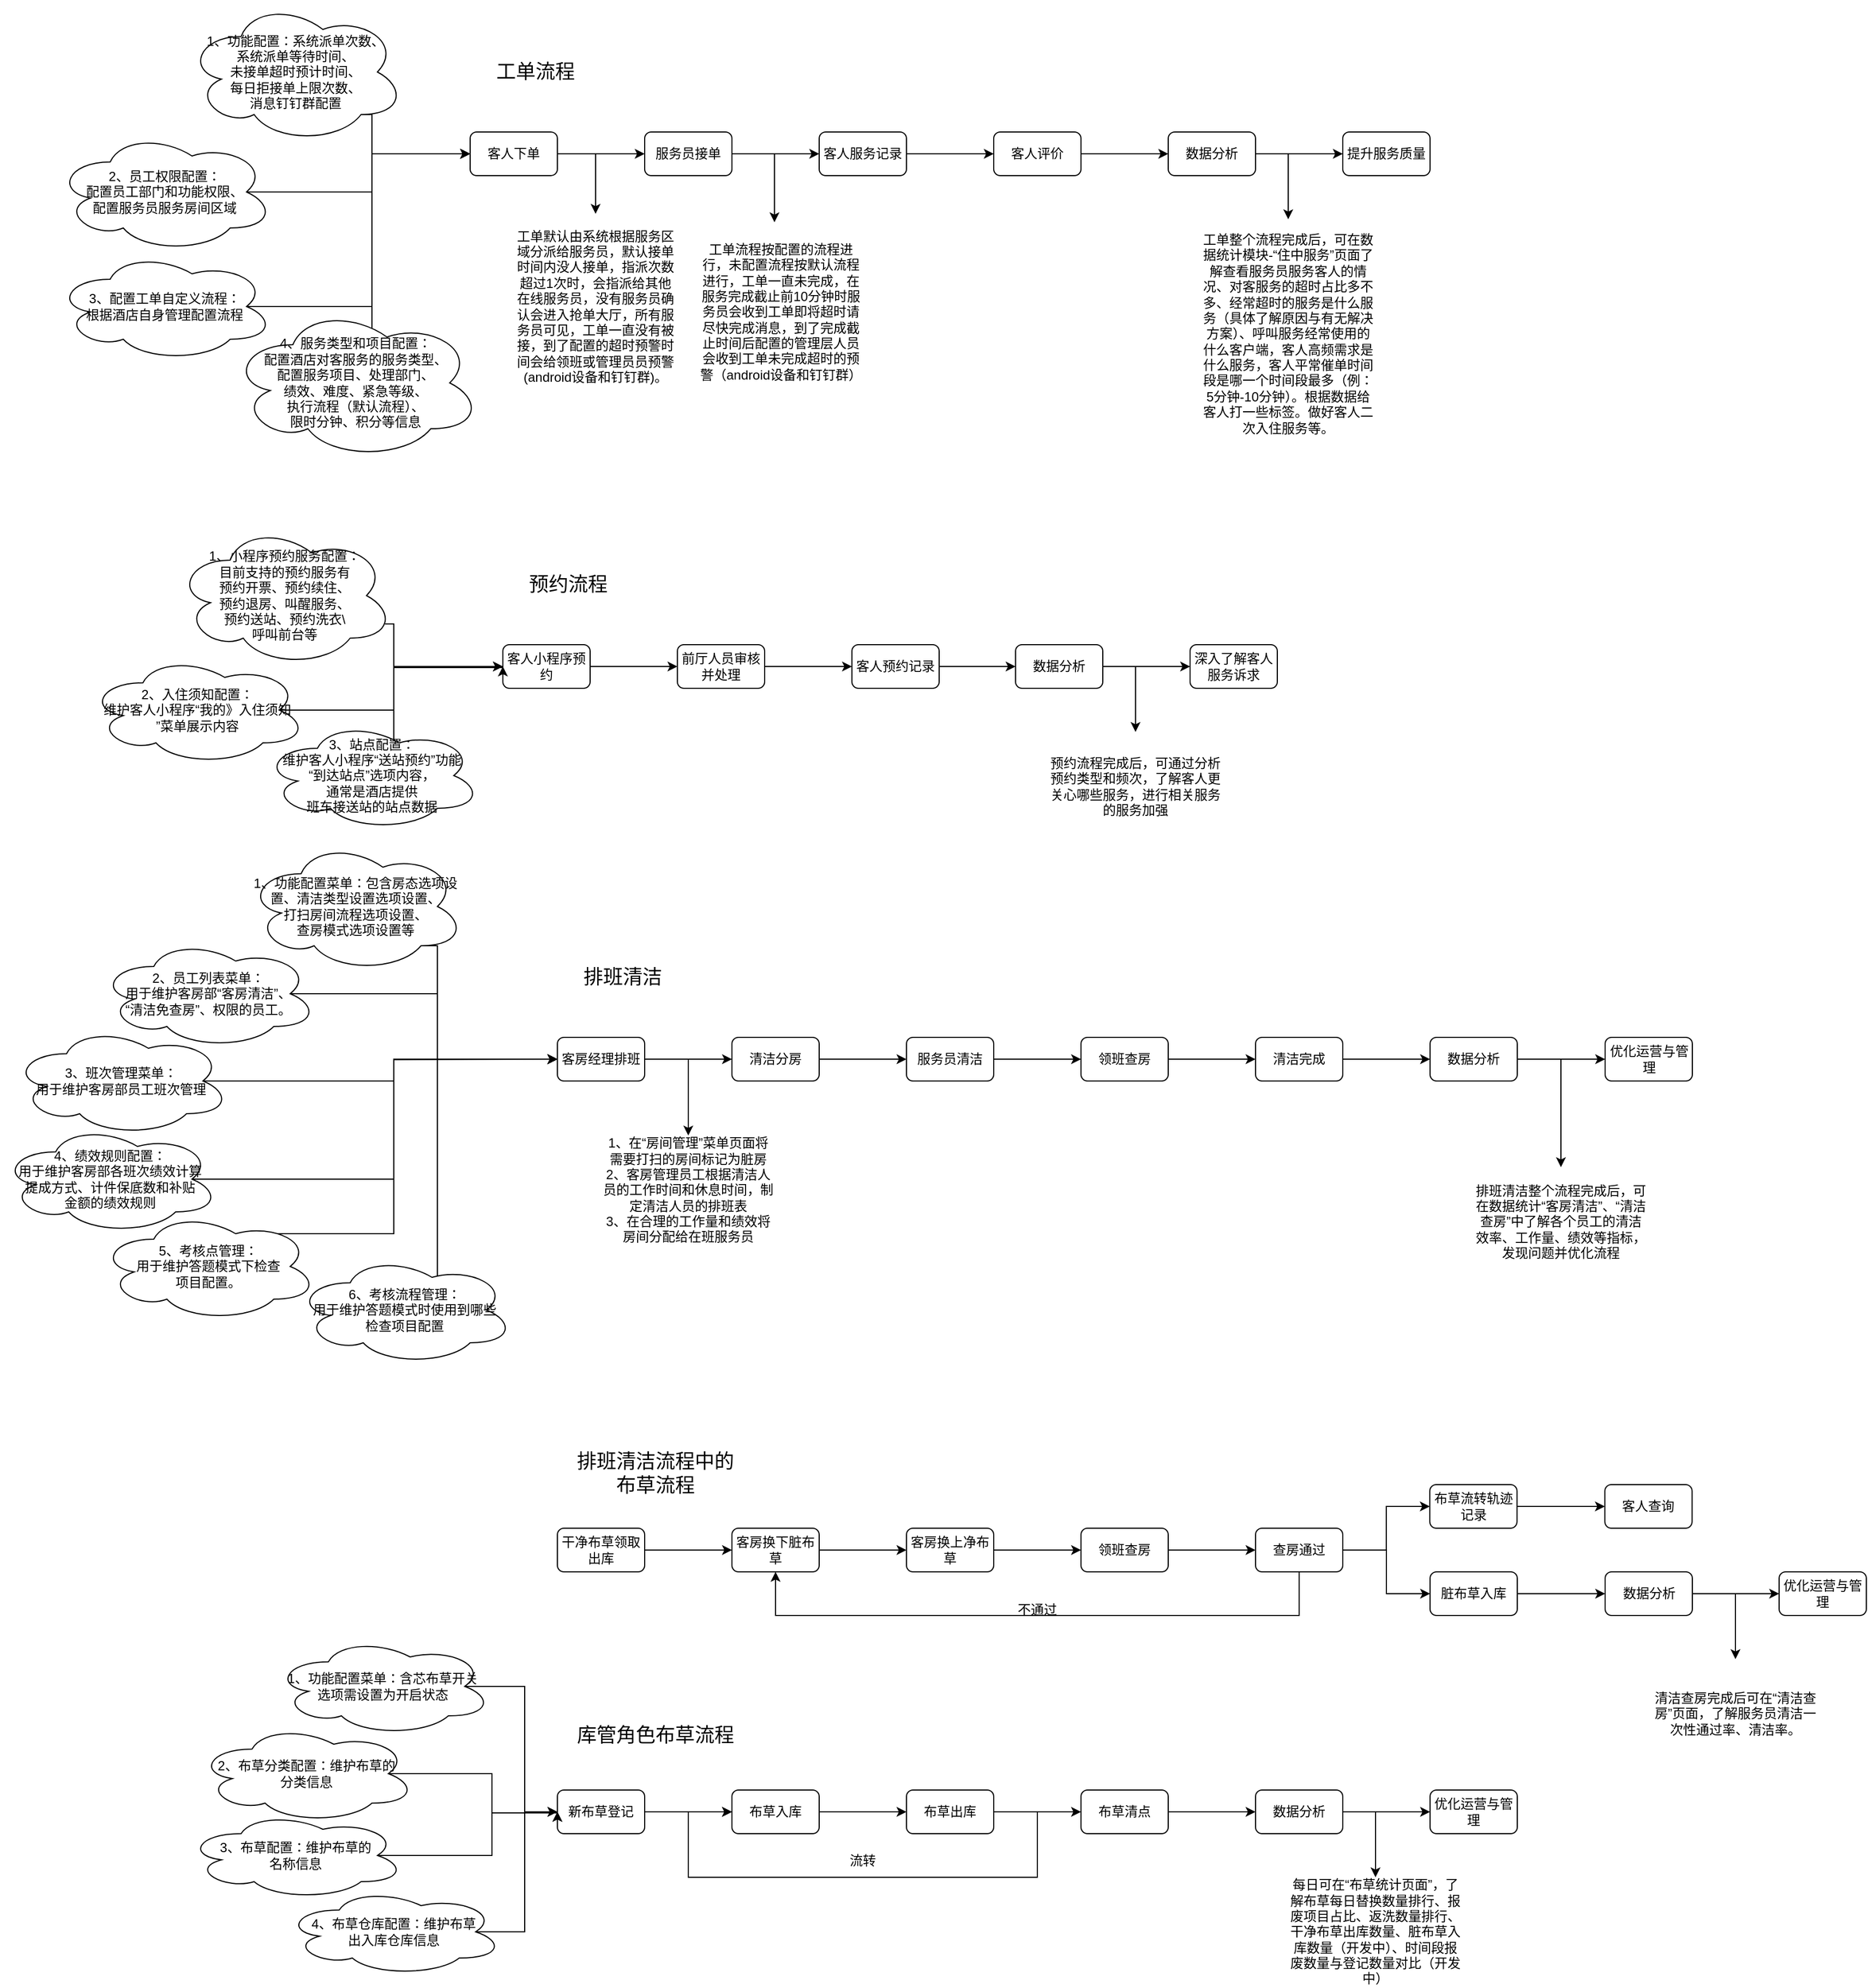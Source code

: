 <mxfile version="23.0.0" type="github">
  <diagram name="第 1 页" id="POW11fnQm5mWFkC5Kxqr">
    <mxGraphModel dx="1861" dy="420" grid="1" gridSize="10" guides="1" tooltips="1" connect="1" arrows="1" fold="1" page="1" pageScale="1" pageWidth="827" pageHeight="1169" math="0" shadow="0">
      <root>
        <mxCell id="0" />
        <mxCell id="1" parent="0" />
        <mxCell id="E60OoVWMno9rJtvesI1o-8" style="edgeStyle=orthogonalEdgeStyle;rounded=0;orthogonalLoop=1;jettySize=auto;html=1;exitX=1;exitY=0.5;exitDx=0;exitDy=0;" parent="1" source="E60OoVWMno9rJtvesI1o-1" target="E60OoVWMno9rJtvesI1o-3" edge="1">
          <mxGeometry relative="1" as="geometry" />
        </mxCell>
        <mxCell id="E60OoVWMno9rJtvesI1o-25" style="edgeStyle=orthogonalEdgeStyle;rounded=0;orthogonalLoop=1;jettySize=auto;html=1;exitX=1;exitY=0.5;exitDx=0;exitDy=0;entryX=0.5;entryY=0;entryDx=0;entryDy=0;" parent="1" source="E60OoVWMno9rJtvesI1o-1" target="E60OoVWMno9rJtvesI1o-24" edge="1">
          <mxGeometry relative="1" as="geometry" />
        </mxCell>
        <mxCell id="E60OoVWMno9rJtvesI1o-1" value="客人下单" style="rounded=1;whiteSpace=wrap;html=1;" parent="1" vertex="1">
          <mxGeometry x="120" y="120" width="80" height="40" as="geometry" />
        </mxCell>
        <mxCell id="E60OoVWMno9rJtvesI1o-2" value="&lt;font style=&quot;font-size: 18px;&quot;&gt;工单流程&lt;/font&gt;" style="text;html=1;strokeColor=none;fillColor=none;align=center;verticalAlign=middle;whiteSpace=wrap;rounded=0;" parent="1" vertex="1">
          <mxGeometry x="130" y="50" width="100" height="30" as="geometry" />
        </mxCell>
        <mxCell id="E60OoVWMno9rJtvesI1o-9" style="edgeStyle=orthogonalEdgeStyle;rounded=0;orthogonalLoop=1;jettySize=auto;html=1;exitX=1;exitY=0.5;exitDx=0;exitDy=0;entryX=0;entryY=0.5;entryDx=0;entryDy=0;" parent="1" source="E60OoVWMno9rJtvesI1o-3" target="E60OoVWMno9rJtvesI1o-4" edge="1">
          <mxGeometry relative="1" as="geometry" />
        </mxCell>
        <mxCell id="E60OoVWMno9rJtvesI1o-3" value="服务员接单" style="rounded=1;whiteSpace=wrap;html=1;" parent="1" vertex="1">
          <mxGeometry x="280" y="120" width="80" height="40" as="geometry" />
        </mxCell>
        <mxCell id="E60OoVWMno9rJtvesI1o-10" style="edgeStyle=orthogonalEdgeStyle;rounded=0;orthogonalLoop=1;jettySize=auto;html=1;exitX=1;exitY=0.5;exitDx=0;exitDy=0;" parent="1" source="E60OoVWMno9rJtvesI1o-4" target="E60OoVWMno9rJtvesI1o-5" edge="1">
          <mxGeometry relative="1" as="geometry" />
        </mxCell>
        <mxCell id="E60OoVWMno9rJtvesI1o-4" value="客人服务记录" style="rounded=1;whiteSpace=wrap;html=1;" parent="1" vertex="1">
          <mxGeometry x="440" y="120" width="80" height="40" as="geometry" />
        </mxCell>
        <mxCell id="E60OoVWMno9rJtvesI1o-11" style="edgeStyle=orthogonalEdgeStyle;rounded=0;orthogonalLoop=1;jettySize=auto;html=1;exitX=1;exitY=0.5;exitDx=0;exitDy=0;entryX=0;entryY=0.5;entryDx=0;entryDy=0;" parent="1" source="E60OoVWMno9rJtvesI1o-5" target="E60OoVWMno9rJtvesI1o-6" edge="1">
          <mxGeometry relative="1" as="geometry" />
        </mxCell>
        <mxCell id="E60OoVWMno9rJtvesI1o-5" value="客人评价" style="rounded=1;whiteSpace=wrap;html=1;" parent="1" vertex="1">
          <mxGeometry x="600" y="120" width="80" height="40" as="geometry" />
        </mxCell>
        <mxCell id="E60OoVWMno9rJtvesI1o-12" style="edgeStyle=orthogonalEdgeStyle;rounded=0;orthogonalLoop=1;jettySize=auto;html=1;exitX=1;exitY=0.5;exitDx=0;exitDy=0;entryX=0;entryY=0.5;entryDx=0;entryDy=0;" parent="1" source="E60OoVWMno9rJtvesI1o-6" target="E60OoVWMno9rJtvesI1o-7" edge="1">
          <mxGeometry relative="1" as="geometry" />
        </mxCell>
        <mxCell id="E60OoVWMno9rJtvesI1o-30" style="edgeStyle=orthogonalEdgeStyle;rounded=0;orthogonalLoop=1;jettySize=auto;html=1;exitX=1;exitY=0.5;exitDx=0;exitDy=0;entryX=0.5;entryY=0;entryDx=0;entryDy=0;" parent="1" source="E60OoVWMno9rJtvesI1o-6" target="E60OoVWMno9rJtvesI1o-29" edge="1">
          <mxGeometry relative="1" as="geometry" />
        </mxCell>
        <mxCell id="E60OoVWMno9rJtvesI1o-6" value="数据分析" style="rounded=1;whiteSpace=wrap;html=1;" parent="1" vertex="1">
          <mxGeometry x="760" y="120" width="80" height="40" as="geometry" />
        </mxCell>
        <mxCell id="E60OoVWMno9rJtvesI1o-7" value="提升服务质量" style="rounded=1;whiteSpace=wrap;html=1;" parent="1" vertex="1">
          <mxGeometry x="920" y="120" width="80" height="40" as="geometry" />
        </mxCell>
        <mxCell id="lri-H3QaKZD6PKDHnV52-1" style="edgeStyle=orthogonalEdgeStyle;rounded=0;orthogonalLoop=1;jettySize=auto;html=1;exitX=0.8;exitY=0.8;exitDx=0;exitDy=0;exitPerimeter=0;" parent="1" source="E60OoVWMno9rJtvesI1o-14" target="E60OoVWMno9rJtvesI1o-1" edge="1">
          <mxGeometry relative="1" as="geometry">
            <Array as="points">
              <mxPoint x="30" y="104" />
              <mxPoint x="30" y="140" />
            </Array>
          </mxGeometry>
        </mxCell>
        <mxCell id="E60OoVWMno9rJtvesI1o-14" value="1、功能配置：系统派单次数、&lt;br&gt;系统派单等待时间、&lt;br&gt;未接单超时预计时间、&lt;br&gt;每日拒接单上限次数、&lt;br&gt;消息钉钉群配置" style="ellipse;shape=cloud;whiteSpace=wrap;html=1;" parent="1" vertex="1">
          <mxGeometry x="-140" width="200" height="130" as="geometry" />
        </mxCell>
        <mxCell id="E60OoVWMno9rJtvesI1o-18" style="edgeStyle=orthogonalEdgeStyle;rounded=0;orthogonalLoop=1;jettySize=auto;html=1;exitX=0.875;exitY=0.5;exitDx=0;exitDy=0;exitPerimeter=0;entryX=0;entryY=0.5;entryDx=0;entryDy=0;" parent="1" source="E60OoVWMno9rJtvesI1o-17" target="E60OoVWMno9rJtvesI1o-1" edge="1">
          <mxGeometry relative="1" as="geometry" />
        </mxCell>
        <mxCell id="E60OoVWMno9rJtvesI1o-17" value="2、员工权限配置：&lt;br&gt;配置员工部门和功能权限、&lt;br&gt;配置服务员服务房间区域&lt;br&gt;" style="ellipse;shape=cloud;whiteSpace=wrap;html=1;" parent="1" vertex="1">
          <mxGeometry x="-260" y="120" width="200" height="110" as="geometry" />
        </mxCell>
        <mxCell id="E60OoVWMno9rJtvesI1o-23" style="edgeStyle=orthogonalEdgeStyle;rounded=0;orthogonalLoop=1;jettySize=auto;html=1;exitX=0.625;exitY=0.2;exitDx=0;exitDy=0;exitPerimeter=0;entryX=0;entryY=0.5;entryDx=0;entryDy=0;" parent="1" source="E60OoVWMno9rJtvesI1o-19" target="E60OoVWMno9rJtvesI1o-1" edge="1">
          <mxGeometry relative="1" as="geometry">
            <Array as="points">
              <mxPoint x="30" y="308" />
              <mxPoint x="30" y="140" />
            </Array>
          </mxGeometry>
        </mxCell>
        <mxCell id="E60OoVWMno9rJtvesI1o-19" value="4、服务类型和项目配置：&lt;br&gt;配置酒店对客服务的服务类型、&lt;br&gt;配置服务项目、处理部门、&lt;br&gt;绩效、难度、紧急等级、&lt;br&gt;执行流程（默认流程）、&lt;br&gt;限时分钟、积分等信息" style="ellipse;shape=cloud;whiteSpace=wrap;html=1;" parent="1" vertex="1">
          <mxGeometry x="-100" y="280" width="230" height="140" as="geometry" />
        </mxCell>
        <mxCell id="E60OoVWMno9rJtvesI1o-22" style="edgeStyle=orthogonalEdgeStyle;rounded=0;orthogonalLoop=1;jettySize=auto;html=1;exitX=0.875;exitY=0.5;exitDx=0;exitDy=0;exitPerimeter=0;entryX=0;entryY=0.5;entryDx=0;entryDy=0;" parent="1" source="E60OoVWMno9rJtvesI1o-21" target="E60OoVWMno9rJtvesI1o-1" edge="1">
          <mxGeometry relative="1" as="geometry" />
        </mxCell>
        <mxCell id="E60OoVWMno9rJtvesI1o-21" value="3、配置工单自定义流程：&lt;br&gt;根据酒店自身管理配置流程" style="ellipse;shape=cloud;whiteSpace=wrap;html=1;" parent="1" vertex="1">
          <mxGeometry x="-260" y="230" width="200" height="100" as="geometry" />
        </mxCell>
        <mxCell id="E60OoVWMno9rJtvesI1o-24" value="工单默认由系统根据服务区域分派给服务员，默认接单时间内没人接单，指派次数超过1次时，会指派给其他在线服务员，没有服务员确认会进入抢单大厅，所有服务员可见，工单一直没有被接，到了配置的超时预警时间会给领班或管理员员预警(android设备和钉钉群)。&lt;br&gt;" style="text;html=1;strokeColor=none;fillColor=none;align=center;verticalAlign=middle;whiteSpace=wrap;rounded=0;" parent="1" vertex="1">
          <mxGeometry x="160" y="195" width="150" height="170" as="geometry" />
        </mxCell>
        <mxCell id="E60OoVWMno9rJtvesI1o-26" value="工单流程按配置的流程进行，未配置流程按默认流程进行，工单一直未完成，在服务完成截止前10分钟时服务员会收到工单即将超时请尽快完成消息，到了完成截止时间后配置的管理层人员会收到工单未完成超时的预警（android设备和钉钉群）" style="text;html=1;strokeColor=none;fillColor=none;align=center;verticalAlign=middle;whiteSpace=wrap;rounded=0;" parent="1" vertex="1">
          <mxGeometry x="330" y="200" width="150" height="170" as="geometry" />
        </mxCell>
        <mxCell id="E60OoVWMno9rJtvesI1o-28" style="edgeStyle=orthogonalEdgeStyle;rounded=0;orthogonalLoop=1;jettySize=auto;html=1;exitX=1;exitY=0.5;exitDx=0;exitDy=0;entryX=0.46;entryY=0.016;entryDx=0;entryDy=0;entryPerimeter=0;" parent="1" source="E60OoVWMno9rJtvesI1o-3" target="E60OoVWMno9rJtvesI1o-26" edge="1">
          <mxGeometry relative="1" as="geometry" />
        </mxCell>
        <mxCell id="E60OoVWMno9rJtvesI1o-29" value="工单整个流程完成后，可在数据统计模块-“住中服务”页面了解查看服务员服务客人的情况、对客服务的超时占比多不多、经常超时的服务是什么服务（具体了解原因与有无解决方案）、呼叫服务经常使用的什么客户端，客人高频需求是什么服务，客人平常催单时间段是哪一个时间段最多（例：5分钟-10分钟）。根据数据给客人打一些标签。做好客人二次入住服务等。" style="text;html=1;strokeColor=none;fillColor=none;align=center;verticalAlign=middle;whiteSpace=wrap;rounded=0;" parent="1" vertex="1">
          <mxGeometry x="790" y="200" width="160" height="210" as="geometry" />
        </mxCell>
        <mxCell id="E60OoVWMno9rJtvesI1o-31" style="edgeStyle=orthogonalEdgeStyle;rounded=0;orthogonalLoop=1;jettySize=auto;html=1;exitX=1;exitY=0.5;exitDx=0;exitDy=0;" parent="1" source="E60OoVWMno9rJtvesI1o-32" target="E60OoVWMno9rJtvesI1o-35" edge="1">
          <mxGeometry relative="1" as="geometry" />
        </mxCell>
        <mxCell id="E60OoVWMno9rJtvesI1o-32" value="客人小程序预约" style="rounded=1;whiteSpace=wrap;html=1;" parent="1" vertex="1">
          <mxGeometry x="150" y="590" width="80" height="40" as="geometry" />
        </mxCell>
        <mxCell id="E60OoVWMno9rJtvesI1o-33" value="&lt;font style=&quot;font-size: 18px;&quot;&gt;预约流程&lt;/font&gt;" style="text;html=1;strokeColor=none;fillColor=none;align=center;verticalAlign=middle;whiteSpace=wrap;rounded=0;" parent="1" vertex="1">
          <mxGeometry x="160" y="520" width="100" height="30" as="geometry" />
        </mxCell>
        <mxCell id="E60OoVWMno9rJtvesI1o-34" style="edgeStyle=orthogonalEdgeStyle;rounded=0;orthogonalLoop=1;jettySize=auto;html=1;exitX=1;exitY=0.5;exitDx=0;exitDy=0;entryX=0;entryY=0.5;entryDx=0;entryDy=0;" parent="1" source="E60OoVWMno9rJtvesI1o-35" target="E60OoVWMno9rJtvesI1o-37" edge="1">
          <mxGeometry relative="1" as="geometry" />
        </mxCell>
        <mxCell id="E60OoVWMno9rJtvesI1o-35" value="前厅人员审核并处理" style="rounded=1;whiteSpace=wrap;html=1;" parent="1" vertex="1">
          <mxGeometry x="310" y="590" width="80" height="40" as="geometry" />
        </mxCell>
        <mxCell id="UiyY9DVSGaTfQ-GsNiVw-6" style="edgeStyle=orthogonalEdgeStyle;rounded=0;orthogonalLoop=1;jettySize=auto;html=1;exitX=1;exitY=0.5;exitDx=0;exitDy=0;" parent="1" source="E60OoVWMno9rJtvesI1o-37" target="UiyY9DVSGaTfQ-GsNiVw-3" edge="1">
          <mxGeometry relative="1" as="geometry" />
        </mxCell>
        <mxCell id="E60OoVWMno9rJtvesI1o-37" value="客人预约记录" style="rounded=1;whiteSpace=wrap;html=1;" parent="1" vertex="1">
          <mxGeometry x="470" y="590" width="80" height="40" as="geometry" />
        </mxCell>
        <mxCell id="E60OoVWMno9rJtvesI1o-44" style="edgeStyle=orthogonalEdgeStyle;rounded=0;orthogonalLoop=1;jettySize=auto;html=1;exitX=0.96;exitY=0.7;exitDx=0;exitDy=0;exitPerimeter=0;entryX=0;entryY=0.5;entryDx=0;entryDy=0;" parent="1" source="E60OoVWMno9rJtvesI1o-43" target="E60OoVWMno9rJtvesI1o-32" edge="1">
          <mxGeometry relative="1" as="geometry">
            <Array as="points">
              <mxPoint x="50" y="571" />
              <mxPoint x="50" y="610" />
            </Array>
          </mxGeometry>
        </mxCell>
        <mxCell id="E60OoVWMno9rJtvesI1o-43" value="1、小程序预约服务配置：&lt;br&gt;目前支持的预约服务有&lt;br&gt;预约开票、预约续住、&lt;br&gt;预约退房、叫醒服务、&lt;br&gt;预约送站、预约洗衣\&lt;br&gt;呼叫前台等" style="ellipse;shape=cloud;whiteSpace=wrap;html=1;" parent="1" vertex="1">
          <mxGeometry x="-150" y="480" width="200" height="130" as="geometry" />
        </mxCell>
        <mxCell id="E60OoVWMno9rJtvesI1o-47" style="edgeStyle=orthogonalEdgeStyle;rounded=0;orthogonalLoop=1;jettySize=auto;html=1;exitX=0.875;exitY=0.5;exitDx=0;exitDy=0;exitPerimeter=0;" parent="1" source="E60OoVWMno9rJtvesI1o-45" edge="1">
          <mxGeometry relative="1" as="geometry">
            <mxPoint x="150" y="610" as="targetPoint" />
            <Array as="points">
              <mxPoint x="50" y="650" />
              <mxPoint x="50" y="611" />
            </Array>
          </mxGeometry>
        </mxCell>
        <mxCell id="E60OoVWMno9rJtvesI1o-45" value="2、入住须知配置：&lt;br&gt;维护客人小程序“我的》入住须知&lt;br&gt;”菜单展示内容" style="ellipse;shape=cloud;whiteSpace=wrap;html=1;" parent="1" vertex="1">
          <mxGeometry x="-230" y="600" width="200" height="100" as="geometry" />
        </mxCell>
        <mxCell id="E60OoVWMno9rJtvesI1o-49" style="edgeStyle=orthogonalEdgeStyle;rounded=0;orthogonalLoop=1;jettySize=auto;html=1;exitX=0.625;exitY=0.2;exitDx=0;exitDy=0;exitPerimeter=0;entryX=0;entryY=0.5;entryDx=0;entryDy=0;" parent="1" source="E60OoVWMno9rJtvesI1o-46" target="E60OoVWMno9rJtvesI1o-32" edge="1">
          <mxGeometry relative="1" as="geometry">
            <Array as="points">
              <mxPoint x="50" y="680" />
              <mxPoint x="50" y="610" />
            </Array>
          </mxGeometry>
        </mxCell>
        <mxCell id="E60OoVWMno9rJtvesI1o-46" value="3、站点配置：&lt;br&gt;维护客人小程序“送站预约”功能&lt;br&gt;“到达站点”选项内容，&lt;br&gt;通常是酒店提供&lt;br&gt;班车接送站的站点数据" style="ellipse;shape=cloud;whiteSpace=wrap;html=1;" parent="1" vertex="1">
          <mxGeometry x="-70" y="660" width="200" height="100" as="geometry" />
        </mxCell>
        <mxCell id="UiyY9DVSGaTfQ-GsNiVw-1" style="edgeStyle=orthogonalEdgeStyle;rounded=0;orthogonalLoop=1;jettySize=auto;html=1;exitX=1;exitY=0.5;exitDx=0;exitDy=0;entryX=0;entryY=0.5;entryDx=0;entryDy=0;" parent="1" source="UiyY9DVSGaTfQ-GsNiVw-3" target="UiyY9DVSGaTfQ-GsNiVw-4" edge="1">
          <mxGeometry relative="1" as="geometry" />
        </mxCell>
        <mxCell id="UiyY9DVSGaTfQ-GsNiVw-2" style="edgeStyle=orthogonalEdgeStyle;rounded=0;orthogonalLoop=1;jettySize=auto;html=1;exitX=1;exitY=0.5;exitDx=0;exitDy=0;entryX=0.5;entryY=0;entryDx=0;entryDy=0;" parent="1" source="UiyY9DVSGaTfQ-GsNiVw-3" target="UiyY9DVSGaTfQ-GsNiVw-5" edge="1">
          <mxGeometry relative="1" as="geometry" />
        </mxCell>
        <mxCell id="UiyY9DVSGaTfQ-GsNiVw-3" value="数据分析" style="rounded=1;whiteSpace=wrap;html=1;" parent="1" vertex="1">
          <mxGeometry x="620" y="590" width="80" height="40" as="geometry" />
        </mxCell>
        <mxCell id="UiyY9DVSGaTfQ-GsNiVw-4" value="深入了解客人服务诉求" style="rounded=1;whiteSpace=wrap;html=1;" parent="1" vertex="1">
          <mxGeometry x="780" y="590" width="80" height="40" as="geometry" />
        </mxCell>
        <mxCell id="UiyY9DVSGaTfQ-GsNiVw-5" value="预约流程完成后，可通过分析预约类型和频次，了解客人更关心哪些服务，进行相关服务的服务加强" style="text;html=1;strokeColor=none;fillColor=none;align=center;verticalAlign=middle;whiteSpace=wrap;rounded=0;" parent="1" vertex="1">
          <mxGeometry x="650" y="670" width="160" height="100" as="geometry" />
        </mxCell>
        <mxCell id="UiyY9DVSGaTfQ-GsNiVw-7" style="edgeStyle=orthogonalEdgeStyle;rounded=0;orthogonalLoop=1;jettySize=auto;html=1;exitX=1;exitY=0.5;exitDx=0;exitDy=0;" parent="1" source="UiyY9DVSGaTfQ-GsNiVw-8" target="UiyY9DVSGaTfQ-GsNiVw-11" edge="1">
          <mxGeometry relative="1" as="geometry" />
        </mxCell>
        <mxCell id="UiyY9DVSGaTfQ-GsNiVw-99" style="edgeStyle=orthogonalEdgeStyle;rounded=0;orthogonalLoop=1;jettySize=auto;html=1;exitX=1;exitY=0.5;exitDx=0;exitDy=0;entryX=0.5;entryY=0;entryDx=0;entryDy=0;" parent="1" source="UiyY9DVSGaTfQ-GsNiVw-8" target="UiyY9DVSGaTfQ-GsNiVw-98" edge="1">
          <mxGeometry relative="1" as="geometry" />
        </mxCell>
        <mxCell id="UiyY9DVSGaTfQ-GsNiVw-8" value="客房经理排班" style="rounded=1;whiteSpace=wrap;html=1;" parent="1" vertex="1">
          <mxGeometry x="200" y="950" width="80" height="40" as="geometry" />
        </mxCell>
        <mxCell id="UiyY9DVSGaTfQ-GsNiVw-9" value="&lt;span style=&quot;font-size: 18px;&quot;&gt;排班清洁&lt;/span&gt;" style="text;html=1;strokeColor=none;fillColor=none;align=center;verticalAlign=middle;whiteSpace=wrap;rounded=0;" parent="1" vertex="1">
          <mxGeometry x="210" y="880" width="100" height="30" as="geometry" />
        </mxCell>
        <mxCell id="UiyY9DVSGaTfQ-GsNiVw-10" style="edgeStyle=orthogonalEdgeStyle;rounded=0;orthogonalLoop=1;jettySize=auto;html=1;exitX=1;exitY=0.5;exitDx=0;exitDy=0;entryX=0;entryY=0.5;entryDx=0;entryDy=0;" parent="1" source="UiyY9DVSGaTfQ-GsNiVw-11" target="UiyY9DVSGaTfQ-GsNiVw-13" edge="1">
          <mxGeometry relative="1" as="geometry" />
        </mxCell>
        <mxCell id="UiyY9DVSGaTfQ-GsNiVw-11" value="清洁分房" style="rounded=1;whiteSpace=wrap;html=1;" parent="1" vertex="1">
          <mxGeometry x="360" y="950" width="80" height="40" as="geometry" />
        </mxCell>
        <mxCell id="UiyY9DVSGaTfQ-GsNiVw-37" style="edgeStyle=orthogonalEdgeStyle;rounded=0;orthogonalLoop=1;jettySize=auto;html=1;exitX=1;exitY=0.5;exitDx=0;exitDy=0;entryX=0;entryY=0.5;entryDx=0;entryDy=0;" parent="1" source="UiyY9DVSGaTfQ-GsNiVw-13" target="UiyY9DVSGaTfQ-GsNiVw-33" edge="1">
          <mxGeometry relative="1" as="geometry" />
        </mxCell>
        <mxCell id="UiyY9DVSGaTfQ-GsNiVw-13" value="服务员清洁" style="rounded=1;whiteSpace=wrap;html=1;" parent="1" vertex="1">
          <mxGeometry x="520" y="950" width="80" height="40" as="geometry" />
        </mxCell>
        <mxCell id="BY0rlr-PamsAa_01zsHu-5" style="edgeStyle=orthogonalEdgeStyle;rounded=0;orthogonalLoop=1;jettySize=auto;html=1;exitX=0.8;exitY=0.8;exitDx=0;exitDy=0;exitPerimeter=0;entryX=0;entryY=0.5;entryDx=0;entryDy=0;" edge="1" parent="1" source="UiyY9DVSGaTfQ-GsNiVw-15" target="UiyY9DVSGaTfQ-GsNiVw-8">
          <mxGeometry relative="1" as="geometry">
            <Array as="points">
              <mxPoint x="90" y="866" />
              <mxPoint x="90" y="970" />
            </Array>
          </mxGeometry>
        </mxCell>
        <mxCell id="UiyY9DVSGaTfQ-GsNiVw-15" value="1、功能配置菜单：包含房态选项设置、清洁类型设置选项设置、&lt;br&gt;打扫房间流程选项设置、&lt;br&gt;查房模式选项设置等" style="ellipse;shape=cloud;whiteSpace=wrap;html=1;" parent="1" vertex="1">
          <mxGeometry x="-85" y="770" width="200" height="120" as="geometry" />
        </mxCell>
        <mxCell id="UiyY9DVSGaTfQ-GsNiVw-25" style="edgeStyle=orthogonalEdgeStyle;rounded=0;orthogonalLoop=1;jettySize=auto;html=1;exitX=0.875;exitY=0.5;exitDx=0;exitDy=0;exitPerimeter=0;entryX=0;entryY=0.5;entryDx=0;entryDy=0;" parent="1" source="UiyY9DVSGaTfQ-GsNiVw-17" target="UiyY9DVSGaTfQ-GsNiVw-8" edge="1">
          <mxGeometry relative="1" as="geometry" />
        </mxCell>
        <mxCell id="UiyY9DVSGaTfQ-GsNiVw-17" value="2、员工列表菜单：&lt;br&gt;用于维护客房部“客房清洁”、&lt;br&gt;“清洁免查房”、权限的员工。" style="ellipse;shape=cloud;whiteSpace=wrap;html=1;" parent="1" vertex="1">
          <mxGeometry x="-220" y="860" width="200" height="100" as="geometry" />
        </mxCell>
        <mxCell id="UiyY9DVSGaTfQ-GsNiVw-26" style="edgeStyle=orthogonalEdgeStyle;rounded=0;orthogonalLoop=1;jettySize=auto;html=1;exitX=0.875;exitY=0.5;exitDx=0;exitDy=0;exitPerimeter=0;" parent="1" source="UiyY9DVSGaTfQ-GsNiVw-19" edge="1">
          <mxGeometry relative="1" as="geometry">
            <mxPoint x="200" y="970" as="targetPoint" />
          </mxGeometry>
        </mxCell>
        <mxCell id="UiyY9DVSGaTfQ-GsNiVw-19" value="3、班次管理菜单：&lt;br&gt;用于维护客房部员工班次管理" style="ellipse;shape=cloud;whiteSpace=wrap;html=1;" parent="1" vertex="1">
          <mxGeometry x="-300" y="940" width="200" height="100" as="geometry" />
        </mxCell>
        <mxCell id="UiyY9DVSGaTfQ-GsNiVw-28" style="edgeStyle=orthogonalEdgeStyle;rounded=0;orthogonalLoop=1;jettySize=auto;html=1;exitX=0.875;exitY=0.5;exitDx=0;exitDy=0;exitPerimeter=0;entryX=0;entryY=0.5;entryDx=0;entryDy=0;" parent="1" source="UiyY9DVSGaTfQ-GsNiVw-27" target="UiyY9DVSGaTfQ-GsNiVw-8" edge="1">
          <mxGeometry relative="1" as="geometry">
            <Array as="points">
              <mxPoint x="50" y="1080" />
              <mxPoint x="50" y="970" />
            </Array>
          </mxGeometry>
        </mxCell>
        <mxCell id="UiyY9DVSGaTfQ-GsNiVw-27" value="4、绩效规则配置：&lt;br&gt;用于维护客房部各班次绩效计算&lt;br&gt;提成方式、计件保底数和补贴&lt;br&gt;金额的绩效规则" style="ellipse;shape=cloud;whiteSpace=wrap;html=1;" parent="1" vertex="1">
          <mxGeometry x="-310" y="1030" width="200" height="100" as="geometry" />
        </mxCell>
        <mxCell id="UiyY9DVSGaTfQ-GsNiVw-30" style="edgeStyle=orthogonalEdgeStyle;rounded=0;orthogonalLoop=1;jettySize=auto;html=1;exitX=0.625;exitY=0.2;exitDx=0;exitDy=0;exitPerimeter=0;entryX=0;entryY=0.5;entryDx=0;entryDy=0;" parent="1" source="UiyY9DVSGaTfQ-GsNiVw-29" target="UiyY9DVSGaTfQ-GsNiVw-8" edge="1">
          <mxGeometry relative="1" as="geometry">
            <Array as="points">
              <mxPoint x="50" y="1130" />
              <mxPoint x="50" y="970" />
            </Array>
          </mxGeometry>
        </mxCell>
        <mxCell id="UiyY9DVSGaTfQ-GsNiVw-29" value="5、考核点管理：&lt;br&gt;用于维护答题模式下检查&lt;br&gt;项目配置。" style="ellipse;shape=cloud;whiteSpace=wrap;html=1;" parent="1" vertex="1">
          <mxGeometry x="-220" y="1110" width="200" height="100" as="geometry" />
        </mxCell>
        <mxCell id="UiyY9DVSGaTfQ-GsNiVw-32" style="edgeStyle=orthogonalEdgeStyle;rounded=0;orthogonalLoop=1;jettySize=auto;html=1;exitX=0.625;exitY=0.2;exitDx=0;exitDy=0;exitPerimeter=0;entryX=0;entryY=0.5;entryDx=0;entryDy=0;" parent="1" source="UiyY9DVSGaTfQ-GsNiVw-31" target="UiyY9DVSGaTfQ-GsNiVw-8" edge="1">
          <mxGeometry relative="1" as="geometry">
            <Array as="points">
              <mxPoint x="90" y="1170" />
              <mxPoint x="90" y="970" />
            </Array>
          </mxGeometry>
        </mxCell>
        <mxCell id="UiyY9DVSGaTfQ-GsNiVw-31" value="6、考核流程管理：&lt;br&gt;用于维护答题模式时使用到哪些&lt;br&gt;检查项目配置" style="ellipse;shape=cloud;whiteSpace=wrap;html=1;" parent="1" vertex="1">
          <mxGeometry x="-40" y="1150" width="200" height="100" as="geometry" />
        </mxCell>
        <mxCell id="UiyY9DVSGaTfQ-GsNiVw-38" style="edgeStyle=orthogonalEdgeStyle;rounded=0;orthogonalLoop=1;jettySize=auto;html=1;exitX=1;exitY=0.5;exitDx=0;exitDy=0;" parent="1" source="UiyY9DVSGaTfQ-GsNiVw-33" target="UiyY9DVSGaTfQ-GsNiVw-34" edge="1">
          <mxGeometry relative="1" as="geometry" />
        </mxCell>
        <mxCell id="UiyY9DVSGaTfQ-GsNiVw-33" value="领班查房" style="rounded=1;whiteSpace=wrap;html=1;" parent="1" vertex="1">
          <mxGeometry x="680" y="950" width="80" height="40" as="geometry" />
        </mxCell>
        <mxCell id="UiyY9DVSGaTfQ-GsNiVw-39" style="edgeStyle=orthogonalEdgeStyle;rounded=0;orthogonalLoop=1;jettySize=auto;html=1;exitX=1;exitY=0.5;exitDx=0;exitDy=0;" parent="1" source="UiyY9DVSGaTfQ-GsNiVw-34" target="UiyY9DVSGaTfQ-GsNiVw-35" edge="1">
          <mxGeometry relative="1" as="geometry" />
        </mxCell>
        <mxCell id="UiyY9DVSGaTfQ-GsNiVw-34" value="清洁完成" style="rounded=1;whiteSpace=wrap;html=1;" parent="1" vertex="1">
          <mxGeometry x="840" y="950" width="80" height="40" as="geometry" />
        </mxCell>
        <mxCell id="UiyY9DVSGaTfQ-GsNiVw-40" style="edgeStyle=orthogonalEdgeStyle;rounded=0;orthogonalLoop=1;jettySize=auto;html=1;exitX=1;exitY=0.5;exitDx=0;exitDy=0;" parent="1" source="UiyY9DVSGaTfQ-GsNiVw-35" target="UiyY9DVSGaTfQ-GsNiVw-36" edge="1">
          <mxGeometry relative="1" as="geometry" />
        </mxCell>
        <mxCell id="UiyY9DVSGaTfQ-GsNiVw-43" style="edgeStyle=orthogonalEdgeStyle;rounded=0;orthogonalLoop=1;jettySize=auto;html=1;exitX=1;exitY=0.5;exitDx=0;exitDy=0;" parent="1" source="UiyY9DVSGaTfQ-GsNiVw-35" target="UiyY9DVSGaTfQ-GsNiVw-42" edge="1">
          <mxGeometry relative="1" as="geometry" />
        </mxCell>
        <mxCell id="UiyY9DVSGaTfQ-GsNiVw-35" value="数据分析" style="rounded=1;whiteSpace=wrap;html=1;" parent="1" vertex="1">
          <mxGeometry x="1000" y="950" width="80" height="40" as="geometry" />
        </mxCell>
        <mxCell id="UiyY9DVSGaTfQ-GsNiVw-36" value="优化运营与管理" style="rounded=1;whiteSpace=wrap;html=1;" parent="1" vertex="1">
          <mxGeometry x="1160.5" y="950" width="80" height="40" as="geometry" />
        </mxCell>
        <mxCell id="UiyY9DVSGaTfQ-GsNiVw-42" value="排班清洁整个流程完成后，可在数据统计“客房清洁”、“清洁查房”中了解各个员工的清洁效率、工作量、绩效等指标，发现问题并优化流程" style="text;html=1;strokeColor=none;fillColor=none;align=center;verticalAlign=middle;whiteSpace=wrap;rounded=0;" parent="1" vertex="1">
          <mxGeometry x="1040" y="1069" width="160" height="100" as="geometry" />
        </mxCell>
        <mxCell id="UiyY9DVSGaTfQ-GsNiVw-44" style="edgeStyle=orthogonalEdgeStyle;rounded=0;orthogonalLoop=1;jettySize=auto;html=1;exitX=1;exitY=0.5;exitDx=0;exitDy=0;" parent="1" source="UiyY9DVSGaTfQ-GsNiVw-45" target="UiyY9DVSGaTfQ-GsNiVw-48" edge="1">
          <mxGeometry relative="1" as="geometry" />
        </mxCell>
        <mxCell id="UiyY9DVSGaTfQ-GsNiVw-45" value="干净布草领取出库" style="rounded=1;whiteSpace=wrap;html=1;" parent="1" vertex="1">
          <mxGeometry x="200" y="1400" width="80" height="40" as="geometry" />
        </mxCell>
        <mxCell id="UiyY9DVSGaTfQ-GsNiVw-46" value="&lt;span style=&quot;font-size: 18px;&quot;&gt;排班清洁流程中的布草流程&lt;/span&gt;" style="text;html=1;strokeColor=none;fillColor=none;align=center;verticalAlign=middle;whiteSpace=wrap;rounded=0;" parent="1" vertex="1">
          <mxGeometry x="210" y="1330" width="160.25" height="40" as="geometry" />
        </mxCell>
        <mxCell id="UiyY9DVSGaTfQ-GsNiVw-47" style="edgeStyle=orthogonalEdgeStyle;rounded=0;orthogonalLoop=1;jettySize=auto;html=1;exitX=1;exitY=0.5;exitDx=0;exitDy=0;entryX=0;entryY=0.5;entryDx=0;entryDy=0;" parent="1" source="UiyY9DVSGaTfQ-GsNiVw-48" target="UiyY9DVSGaTfQ-GsNiVw-50" edge="1">
          <mxGeometry relative="1" as="geometry" />
        </mxCell>
        <mxCell id="UiyY9DVSGaTfQ-GsNiVw-48" value="客房换下脏布草" style="rounded=1;whiteSpace=wrap;html=1;" parent="1" vertex="1">
          <mxGeometry x="360" y="1400" width="80" height="40" as="geometry" />
        </mxCell>
        <mxCell id="UiyY9DVSGaTfQ-GsNiVw-49" style="edgeStyle=orthogonalEdgeStyle;rounded=0;orthogonalLoop=1;jettySize=auto;html=1;exitX=1;exitY=0.5;exitDx=0;exitDy=0;entryX=0;entryY=0.5;entryDx=0;entryDy=0;" parent="1" source="UiyY9DVSGaTfQ-GsNiVw-50" target="UiyY9DVSGaTfQ-GsNiVw-52" edge="1">
          <mxGeometry relative="1" as="geometry" />
        </mxCell>
        <mxCell id="UiyY9DVSGaTfQ-GsNiVw-50" value="客房换上净布草" style="rounded=1;whiteSpace=wrap;html=1;" parent="1" vertex="1">
          <mxGeometry x="520" y="1400" width="80" height="40" as="geometry" />
        </mxCell>
        <mxCell id="UiyY9DVSGaTfQ-GsNiVw-51" style="edgeStyle=orthogonalEdgeStyle;rounded=0;orthogonalLoop=1;jettySize=auto;html=1;exitX=1;exitY=0.5;exitDx=0;exitDy=0;" parent="1" source="UiyY9DVSGaTfQ-GsNiVw-52" target="UiyY9DVSGaTfQ-GsNiVw-54" edge="1">
          <mxGeometry relative="1" as="geometry" />
        </mxCell>
        <mxCell id="UiyY9DVSGaTfQ-GsNiVw-52" value="领班查房" style="rounded=1;whiteSpace=wrap;html=1;" parent="1" vertex="1">
          <mxGeometry x="680" y="1400" width="80" height="40" as="geometry" />
        </mxCell>
        <mxCell id="UiyY9DVSGaTfQ-GsNiVw-53" style="edgeStyle=orthogonalEdgeStyle;rounded=0;orthogonalLoop=1;jettySize=auto;html=1;exitX=1;exitY=0.5;exitDx=0;exitDy=0;" parent="1" source="UiyY9DVSGaTfQ-GsNiVw-54" target="UiyY9DVSGaTfQ-GsNiVw-57" edge="1">
          <mxGeometry relative="1" as="geometry" />
        </mxCell>
        <mxCell id="UiyY9DVSGaTfQ-GsNiVw-69" style="edgeStyle=orthogonalEdgeStyle;rounded=0;orthogonalLoop=1;jettySize=auto;html=1;exitX=1;exitY=0.5;exitDx=0;exitDy=0;entryX=0;entryY=0.5;entryDx=0;entryDy=0;" parent="1" source="UiyY9DVSGaTfQ-GsNiVw-54" target="UiyY9DVSGaTfQ-GsNiVw-67" edge="1">
          <mxGeometry relative="1" as="geometry" />
        </mxCell>
        <mxCell id="UiyY9DVSGaTfQ-GsNiVw-72" style="edgeStyle=orthogonalEdgeStyle;rounded=0;orthogonalLoop=1;jettySize=auto;html=1;exitX=0.5;exitY=1;exitDx=0;exitDy=0;entryX=0.5;entryY=1;entryDx=0;entryDy=0;" parent="1" source="UiyY9DVSGaTfQ-GsNiVw-54" target="UiyY9DVSGaTfQ-GsNiVw-48" edge="1">
          <mxGeometry relative="1" as="geometry">
            <Array as="points">
              <mxPoint x="880" y="1480" />
              <mxPoint x="400" y="1480" />
            </Array>
          </mxGeometry>
        </mxCell>
        <mxCell id="UiyY9DVSGaTfQ-GsNiVw-54" value="查房通过" style="rounded=1;whiteSpace=wrap;html=1;" parent="1" vertex="1">
          <mxGeometry x="840" y="1400" width="80" height="40" as="geometry" />
        </mxCell>
        <mxCell id="UiyY9DVSGaTfQ-GsNiVw-55" style="edgeStyle=orthogonalEdgeStyle;rounded=0;orthogonalLoop=1;jettySize=auto;html=1;exitX=1;exitY=0.5;exitDx=0;exitDy=0;" parent="1" source="UiyY9DVSGaTfQ-GsNiVw-57" target="UiyY9DVSGaTfQ-GsNiVw-58" edge="1">
          <mxGeometry relative="1" as="geometry" />
        </mxCell>
        <mxCell id="UiyY9DVSGaTfQ-GsNiVw-57" value="布草流转轨迹记录" style="rounded=1;whiteSpace=wrap;html=1;" parent="1" vertex="1">
          <mxGeometry x="999.75" y="1360" width="80" height="40" as="geometry" />
        </mxCell>
        <mxCell id="UiyY9DVSGaTfQ-GsNiVw-58" value="客人查询" style="rounded=1;whiteSpace=wrap;html=1;" parent="1" vertex="1">
          <mxGeometry x="1160.25" y="1360" width="80" height="40" as="geometry" />
        </mxCell>
        <mxCell id="UiyY9DVSGaTfQ-GsNiVw-66" style="edgeStyle=orthogonalEdgeStyle;rounded=0;orthogonalLoop=1;jettySize=auto;html=1;exitX=1;exitY=0.5;exitDx=0;exitDy=0;" parent="1" source="UiyY9DVSGaTfQ-GsNiVw-67" target="UiyY9DVSGaTfQ-GsNiVw-68" edge="1">
          <mxGeometry relative="1" as="geometry" />
        </mxCell>
        <mxCell id="UiyY9DVSGaTfQ-GsNiVw-67" value="脏布草入库" style="rounded=1;whiteSpace=wrap;html=1;" parent="1" vertex="1">
          <mxGeometry x="1000" y="1440" width="80" height="40" as="geometry" />
        </mxCell>
        <mxCell id="UiyY9DVSGaTfQ-GsNiVw-71" style="edgeStyle=orthogonalEdgeStyle;rounded=0;orthogonalLoop=1;jettySize=auto;html=1;exitX=1;exitY=0.5;exitDx=0;exitDy=0;entryX=0;entryY=0.5;entryDx=0;entryDy=0;" parent="1" source="UiyY9DVSGaTfQ-GsNiVw-68" target="UiyY9DVSGaTfQ-GsNiVw-70" edge="1">
          <mxGeometry relative="1" as="geometry" />
        </mxCell>
        <mxCell id="BY0rlr-PamsAa_01zsHu-2" style="edgeStyle=orthogonalEdgeStyle;rounded=0;orthogonalLoop=1;jettySize=auto;html=1;exitX=1;exitY=0.5;exitDx=0;exitDy=0;entryX=0.5;entryY=0;entryDx=0;entryDy=0;" edge="1" parent="1" source="UiyY9DVSGaTfQ-GsNiVw-68" target="BY0rlr-PamsAa_01zsHu-1">
          <mxGeometry relative="1" as="geometry" />
        </mxCell>
        <mxCell id="UiyY9DVSGaTfQ-GsNiVw-68" value="数据分析" style="rounded=1;whiteSpace=wrap;html=1;" parent="1" vertex="1">
          <mxGeometry x="1160.5" y="1440" width="80" height="40" as="geometry" />
        </mxCell>
        <mxCell id="UiyY9DVSGaTfQ-GsNiVw-70" value="优化运营与管理" style="rounded=1;whiteSpace=wrap;html=1;" parent="1" vertex="1">
          <mxGeometry x="1320" y="1440" width="80" height="40" as="geometry" />
        </mxCell>
        <mxCell id="UiyY9DVSGaTfQ-GsNiVw-73" value="不通过" style="text;html=1;strokeColor=none;fillColor=none;align=center;verticalAlign=middle;whiteSpace=wrap;rounded=0;" parent="1" vertex="1">
          <mxGeometry x="610" y="1460" width="60" height="30" as="geometry" />
        </mxCell>
        <mxCell id="UiyY9DVSGaTfQ-GsNiVw-74" style="edgeStyle=orthogonalEdgeStyle;rounded=0;orthogonalLoop=1;jettySize=auto;html=1;exitX=1;exitY=0.5;exitDx=0;exitDy=0;" parent="1" source="UiyY9DVSGaTfQ-GsNiVw-75" target="UiyY9DVSGaTfQ-GsNiVw-78" edge="1">
          <mxGeometry relative="1" as="geometry" />
        </mxCell>
        <mxCell id="UiyY9DVSGaTfQ-GsNiVw-75" value="新布草登记" style="rounded=1;whiteSpace=wrap;html=1;" parent="1" vertex="1">
          <mxGeometry x="200" y="1640" width="80" height="40" as="geometry" />
        </mxCell>
        <mxCell id="UiyY9DVSGaTfQ-GsNiVw-76" value="&lt;span style=&quot;font-size: 18px;&quot;&gt;库管角色布草流程&lt;/span&gt;" style="text;html=1;strokeColor=none;fillColor=none;align=center;verticalAlign=middle;whiteSpace=wrap;rounded=0;" parent="1" vertex="1">
          <mxGeometry x="210" y="1570" width="160.25" height="40" as="geometry" />
        </mxCell>
        <mxCell id="UiyY9DVSGaTfQ-GsNiVw-77" style="edgeStyle=orthogonalEdgeStyle;rounded=0;orthogonalLoop=1;jettySize=auto;html=1;exitX=1;exitY=0.5;exitDx=0;exitDy=0;entryX=0;entryY=0.5;entryDx=0;entryDy=0;" parent="1" source="UiyY9DVSGaTfQ-GsNiVw-78" target="UiyY9DVSGaTfQ-GsNiVw-80" edge="1">
          <mxGeometry relative="1" as="geometry" />
        </mxCell>
        <mxCell id="UiyY9DVSGaTfQ-GsNiVw-78" value="布草入库" style="rounded=1;whiteSpace=wrap;html=1;" parent="1" vertex="1">
          <mxGeometry x="360" y="1640" width="80" height="40" as="geometry" />
        </mxCell>
        <mxCell id="UiyY9DVSGaTfQ-GsNiVw-79" style="edgeStyle=orthogonalEdgeStyle;rounded=0;orthogonalLoop=1;jettySize=auto;html=1;exitX=1;exitY=0.5;exitDx=0;exitDy=0;entryX=0;entryY=0.5;entryDx=0;entryDy=0;" parent="1" source="UiyY9DVSGaTfQ-GsNiVw-80" target="UiyY9DVSGaTfQ-GsNiVw-82" edge="1">
          <mxGeometry relative="1" as="geometry" />
        </mxCell>
        <mxCell id="UiyY9DVSGaTfQ-GsNiVw-88" style="edgeStyle=orthogonalEdgeStyle;rounded=0;orthogonalLoop=1;jettySize=auto;html=1;exitX=1;exitY=0.5;exitDx=0;exitDy=0;entryX=0;entryY=0.5;entryDx=0;entryDy=0;" parent="1" source="UiyY9DVSGaTfQ-GsNiVw-80" target="UiyY9DVSGaTfQ-GsNiVw-78" edge="1">
          <mxGeometry relative="1" as="geometry">
            <Array as="points">
              <mxPoint x="640" y="1660" />
              <mxPoint x="640" y="1720" />
              <mxPoint x="320" y="1720" />
              <mxPoint x="320" y="1660" />
            </Array>
          </mxGeometry>
        </mxCell>
        <mxCell id="UiyY9DVSGaTfQ-GsNiVw-80" value="布草出库" style="rounded=1;whiteSpace=wrap;html=1;" parent="1" vertex="1">
          <mxGeometry x="520" y="1640" width="80" height="40" as="geometry" />
        </mxCell>
        <mxCell id="UiyY9DVSGaTfQ-GsNiVw-81" style="edgeStyle=orthogonalEdgeStyle;rounded=0;orthogonalLoop=1;jettySize=auto;html=1;exitX=1;exitY=0.5;exitDx=0;exitDy=0;" parent="1" source="UiyY9DVSGaTfQ-GsNiVw-82" target="UiyY9DVSGaTfQ-GsNiVw-84" edge="1">
          <mxGeometry relative="1" as="geometry" />
        </mxCell>
        <mxCell id="UiyY9DVSGaTfQ-GsNiVw-82" value="布草清点" style="rounded=1;whiteSpace=wrap;html=1;" parent="1" vertex="1">
          <mxGeometry x="680" y="1640" width="80" height="40" as="geometry" />
        </mxCell>
        <mxCell id="UiyY9DVSGaTfQ-GsNiVw-87" style="edgeStyle=orthogonalEdgeStyle;rounded=0;orthogonalLoop=1;jettySize=auto;html=1;exitX=1;exitY=0.5;exitDx=0;exitDy=0;" parent="1" source="UiyY9DVSGaTfQ-GsNiVw-84" target="UiyY9DVSGaTfQ-GsNiVw-86" edge="1">
          <mxGeometry relative="1" as="geometry" />
        </mxCell>
        <mxCell id="BY0rlr-PamsAa_01zsHu-4" style="edgeStyle=orthogonalEdgeStyle;rounded=0;orthogonalLoop=1;jettySize=auto;html=1;exitX=1;exitY=0.5;exitDx=0;exitDy=0;entryX=0.5;entryY=0;entryDx=0;entryDy=0;" edge="1" parent="1" source="UiyY9DVSGaTfQ-GsNiVw-84" target="BY0rlr-PamsAa_01zsHu-3">
          <mxGeometry relative="1" as="geometry" />
        </mxCell>
        <mxCell id="UiyY9DVSGaTfQ-GsNiVw-84" value="数据分析" style="rounded=1;whiteSpace=wrap;html=1;" parent="1" vertex="1">
          <mxGeometry x="840" y="1640" width="80" height="40" as="geometry" />
        </mxCell>
        <mxCell id="UiyY9DVSGaTfQ-GsNiVw-86" value="优化运营与管理" style="rounded=1;whiteSpace=wrap;html=1;" parent="1" vertex="1">
          <mxGeometry x="1000" y="1640" width="80" height="40" as="geometry" />
        </mxCell>
        <mxCell id="UiyY9DVSGaTfQ-GsNiVw-89" value="流转" style="text;html=1;strokeColor=none;fillColor=none;align=center;verticalAlign=middle;whiteSpace=wrap;rounded=0;" parent="1" vertex="1">
          <mxGeometry x="450" y="1690" width="60" height="30" as="geometry" />
        </mxCell>
        <mxCell id="UiyY9DVSGaTfQ-GsNiVw-91" style="edgeStyle=orthogonalEdgeStyle;rounded=0;orthogonalLoop=1;jettySize=auto;html=1;exitX=0.875;exitY=0.5;exitDx=0;exitDy=0;exitPerimeter=0;entryX=0;entryY=0.5;entryDx=0;entryDy=0;" parent="1" source="UiyY9DVSGaTfQ-GsNiVw-90" target="UiyY9DVSGaTfQ-GsNiVw-75" edge="1">
          <mxGeometry relative="1" as="geometry" />
        </mxCell>
        <mxCell id="UiyY9DVSGaTfQ-GsNiVw-90" value="1、功能配置菜单：含芯布草开关&lt;br&gt;选项需设置为开启状态" style="ellipse;shape=cloud;whiteSpace=wrap;html=1;" parent="1" vertex="1">
          <mxGeometry x="-60" y="1500" width="200" height="90" as="geometry" />
        </mxCell>
        <mxCell id="UiyY9DVSGaTfQ-GsNiVw-95" style="edgeStyle=orthogonalEdgeStyle;rounded=0;orthogonalLoop=1;jettySize=auto;html=1;exitX=0.875;exitY=0.5;exitDx=0;exitDy=0;exitPerimeter=0;" parent="1" source="UiyY9DVSGaTfQ-GsNiVw-92" edge="1">
          <mxGeometry relative="1" as="geometry">
            <mxPoint x="200" y="1660" as="targetPoint" />
            <Array as="points">
              <mxPoint x="140" y="1625" />
              <mxPoint x="140" y="1661" />
            </Array>
          </mxGeometry>
        </mxCell>
        <mxCell id="UiyY9DVSGaTfQ-GsNiVw-92" value="2、布草分类配置：维护布草的&lt;br&gt;分类信息" style="ellipse;shape=cloud;whiteSpace=wrap;html=1;" parent="1" vertex="1">
          <mxGeometry x="-130" y="1580" width="200" height="90" as="geometry" />
        </mxCell>
        <mxCell id="UiyY9DVSGaTfQ-GsNiVw-96" style="edgeStyle=orthogonalEdgeStyle;rounded=0;orthogonalLoop=1;jettySize=auto;html=1;exitX=0.875;exitY=0.5;exitDx=0;exitDy=0;exitPerimeter=0;" parent="1" source="UiyY9DVSGaTfQ-GsNiVw-93" edge="1">
          <mxGeometry relative="1" as="geometry">
            <mxPoint x="200" y="1660" as="targetPoint" />
            <Array as="points">
              <mxPoint x="140" y="1700" />
              <mxPoint x="140" y="1661" />
            </Array>
          </mxGeometry>
        </mxCell>
        <mxCell id="UiyY9DVSGaTfQ-GsNiVw-93" value="3、布草配置：维护布草的&lt;br&gt;名称信息" style="ellipse;shape=cloud;whiteSpace=wrap;html=1;" parent="1" vertex="1">
          <mxGeometry x="-140" y="1660" width="200" height="80" as="geometry" />
        </mxCell>
        <mxCell id="UiyY9DVSGaTfQ-GsNiVw-97" style="edgeStyle=orthogonalEdgeStyle;rounded=0;orthogonalLoop=1;jettySize=auto;html=1;exitX=0.875;exitY=0.5;exitDx=0;exitDy=0;exitPerimeter=0;entryX=0;entryY=0.5;entryDx=0;entryDy=0;" parent="1" source="UiyY9DVSGaTfQ-GsNiVw-94" target="UiyY9DVSGaTfQ-GsNiVw-75" edge="1">
          <mxGeometry relative="1" as="geometry">
            <Array as="points">
              <mxPoint x="170" y="1770" />
              <mxPoint x="170" y="1660" />
            </Array>
          </mxGeometry>
        </mxCell>
        <mxCell id="UiyY9DVSGaTfQ-GsNiVw-94" value="4、布草仓库配置：维护布草&lt;br&gt;出入库仓库信息" style="ellipse;shape=cloud;whiteSpace=wrap;html=1;" parent="1" vertex="1">
          <mxGeometry x="-50" y="1730" width="200" height="80" as="geometry" />
        </mxCell>
        <mxCell id="UiyY9DVSGaTfQ-GsNiVw-98" value="1、在“房间管理”菜单页面将需要打扫的房间标记为脏房&lt;br&gt;2、客房管理员工根据清洁人员的工作时间和休息时间，制定清洁人员的排班表&lt;br&gt;3、在合理的工作量和绩效将房间分配给在班服务员" style="text;html=1;strokeColor=none;fillColor=none;align=center;verticalAlign=middle;whiteSpace=wrap;rounded=0;" parent="1" vertex="1">
          <mxGeometry x="240" y="1040" width="160" height="100" as="geometry" />
        </mxCell>
        <mxCell id="BY0rlr-PamsAa_01zsHu-1" value="清洁查房完成后可在“清洁查房”页面，了解服务员清洁一次性通过率、清洁率。" style="text;html=1;strokeColor=none;fillColor=none;align=center;verticalAlign=middle;whiteSpace=wrap;rounded=0;" vertex="1" parent="1">
          <mxGeometry x="1200" y="1520" width="160" height="100" as="geometry" />
        </mxCell>
        <mxCell id="BY0rlr-PamsAa_01zsHu-3" value="每日可在“布草统计页面”，了解布草每日替换数量排行、报废项目占比、返洗数量排行、干净布草出库数量、脏布草入库数量（开发中）、时间段报废数量与登记数量对比（开发中）" style="text;html=1;strokeColor=none;fillColor=none;align=center;verticalAlign=middle;whiteSpace=wrap;rounded=0;" vertex="1" parent="1">
          <mxGeometry x="870" y="1720" width="160" height="100" as="geometry" />
        </mxCell>
      </root>
    </mxGraphModel>
  </diagram>
</mxfile>
